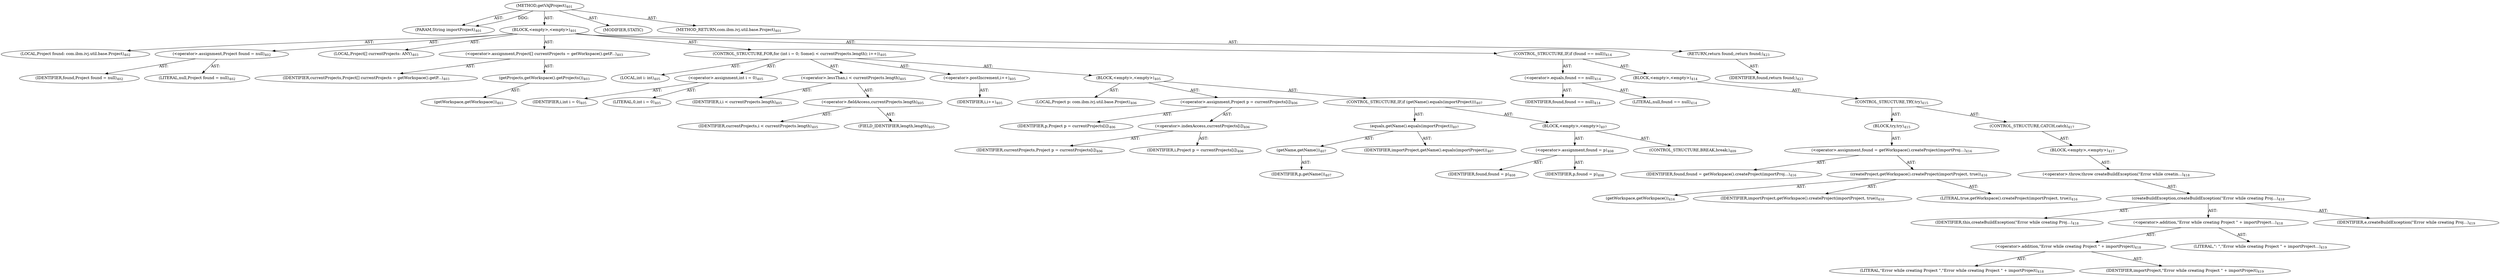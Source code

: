 digraph "getVAJProject" {  
"111669149704" [label = <(METHOD,getVAJProject)<SUB>401</SUB>> ]
"115964117025" [label = <(PARAM,String importProject)<SUB>401</SUB>> ]
"25769803837" [label = <(BLOCK,&lt;empty&gt;,&lt;empty&gt;)<SUB>401</SUB>> ]
"94489280554" [label = <(LOCAL,Project found: com.ibm.ivj.util.base.Project)<SUB>402</SUB>> ]
"30064771397" [label = <(&lt;operator&gt;.assignment,Project found = null)<SUB>402</SUB>> ]
"68719477032" [label = <(IDENTIFIER,found,Project found = null)<SUB>402</SUB>> ]
"90194313295" [label = <(LITERAL,null,Project found = null)<SUB>402</SUB>> ]
"94489280555" [label = <(LOCAL,Project[] currentProjects: ANY)<SUB>403</SUB>> ]
"30064771398" [label = <(&lt;operator&gt;.assignment,Project[] currentProjects = getWorkspace().getP...)<SUB>403</SUB>> ]
"68719477033" [label = <(IDENTIFIER,currentProjects,Project[] currentProjects = getWorkspace().getP...)<SUB>403</SUB>> ]
"30064771399" [label = <(getProjects,getWorkspace().getProjects())<SUB>403</SUB>> ]
"30064771400" [label = <(getWorkspace,getWorkspace())<SUB>403</SUB>> ]
"47244640302" [label = <(CONTROL_STRUCTURE,FOR,for (int i = 0; Some(i &lt; currentProjects.length); i++))<SUB>405</SUB>> ]
"94489280556" [label = <(LOCAL,int i: int)<SUB>405</SUB>> ]
"30064771401" [label = <(&lt;operator&gt;.assignment,int i = 0)<SUB>405</SUB>> ]
"68719477034" [label = <(IDENTIFIER,i,int i = 0)<SUB>405</SUB>> ]
"90194313296" [label = <(LITERAL,0,int i = 0)<SUB>405</SUB>> ]
"30064771402" [label = <(&lt;operator&gt;.lessThan,i &lt; currentProjects.length)<SUB>405</SUB>> ]
"68719477035" [label = <(IDENTIFIER,i,i &lt; currentProjects.length)<SUB>405</SUB>> ]
"30064771403" [label = <(&lt;operator&gt;.fieldAccess,currentProjects.length)<SUB>405</SUB>> ]
"68719477036" [label = <(IDENTIFIER,currentProjects,i &lt; currentProjects.length)<SUB>405</SUB>> ]
"55834574861" [label = <(FIELD_IDENTIFIER,length,length)<SUB>405</SUB>> ]
"30064771404" [label = <(&lt;operator&gt;.postIncrement,i++)<SUB>405</SUB>> ]
"68719477037" [label = <(IDENTIFIER,i,i++)<SUB>405</SUB>> ]
"25769803838" [label = <(BLOCK,&lt;empty&gt;,&lt;empty&gt;)<SUB>405</SUB>> ]
"94489280557" [label = <(LOCAL,Project p: com.ibm.ivj.util.base.Project)<SUB>406</SUB>> ]
"30064771405" [label = <(&lt;operator&gt;.assignment,Project p = currentProjects[i])<SUB>406</SUB>> ]
"68719477038" [label = <(IDENTIFIER,p,Project p = currentProjects[i])<SUB>406</SUB>> ]
"30064771406" [label = <(&lt;operator&gt;.indexAccess,currentProjects[i])<SUB>406</SUB>> ]
"68719477039" [label = <(IDENTIFIER,currentProjects,Project p = currentProjects[i])<SUB>406</SUB>> ]
"68719477040" [label = <(IDENTIFIER,i,Project p = currentProjects[i])<SUB>406</SUB>> ]
"47244640303" [label = <(CONTROL_STRUCTURE,IF,if (getName().equals(importProject)))<SUB>407</SUB>> ]
"30064771407" [label = <(equals,getName().equals(importProject))<SUB>407</SUB>> ]
"30064771408" [label = <(getName,getName())<SUB>407</SUB>> ]
"68719477041" [label = <(IDENTIFIER,p,getName())<SUB>407</SUB>> ]
"68719477042" [label = <(IDENTIFIER,importProject,getName().equals(importProject))<SUB>407</SUB>> ]
"25769803839" [label = <(BLOCK,&lt;empty&gt;,&lt;empty&gt;)<SUB>407</SUB>> ]
"30064771409" [label = <(&lt;operator&gt;.assignment,found = p)<SUB>408</SUB>> ]
"68719477043" [label = <(IDENTIFIER,found,found = p)<SUB>408</SUB>> ]
"68719477044" [label = <(IDENTIFIER,p,found = p)<SUB>408</SUB>> ]
"47244640304" [label = <(CONTROL_STRUCTURE,BREAK,break;)<SUB>409</SUB>> ]
"47244640305" [label = <(CONTROL_STRUCTURE,IF,if (found == null))<SUB>414</SUB>> ]
"30064771410" [label = <(&lt;operator&gt;.equals,found == null)<SUB>414</SUB>> ]
"68719477045" [label = <(IDENTIFIER,found,found == null)<SUB>414</SUB>> ]
"90194313297" [label = <(LITERAL,null,found == null)<SUB>414</SUB>> ]
"25769803840" [label = <(BLOCK,&lt;empty&gt;,&lt;empty&gt;)<SUB>414</SUB>> ]
"47244640306" [label = <(CONTROL_STRUCTURE,TRY,try)<SUB>415</SUB>> ]
"25769803841" [label = <(BLOCK,try,try)<SUB>415</SUB>> ]
"30064771411" [label = <(&lt;operator&gt;.assignment,found = getWorkspace().createProject(importProj...)<SUB>416</SUB>> ]
"68719477046" [label = <(IDENTIFIER,found,found = getWorkspace().createProject(importProj...)<SUB>416</SUB>> ]
"30064771412" [label = <(createProject,getWorkspace().createProject(importProject, true))<SUB>416</SUB>> ]
"30064771413" [label = <(getWorkspace,getWorkspace())<SUB>416</SUB>> ]
"68719477047" [label = <(IDENTIFIER,importProject,getWorkspace().createProject(importProject, true))<SUB>416</SUB>> ]
"90194313298" [label = <(LITERAL,true,getWorkspace().createProject(importProject, true))<SUB>416</SUB>> ]
"47244640307" [label = <(CONTROL_STRUCTURE,CATCH,catch)<SUB>417</SUB>> ]
"25769803842" [label = <(BLOCK,&lt;empty&gt;,&lt;empty&gt;)<SUB>417</SUB>> ]
"30064771414" [label = <(&lt;operator&gt;.throw,throw createBuildException(&quot;Error while creatin...)<SUB>418</SUB>> ]
"30064771415" [label = <(createBuildException,createBuildException(&quot;Error while creating Proj...)<SUB>418</SUB>> ]
"68719477048" [label = <(IDENTIFIER,this,createBuildException(&quot;Error while creating Proj...)<SUB>418</SUB>> ]
"30064771416" [label = <(&lt;operator&gt;.addition,&quot;Error while creating Project &quot; + importProject...)<SUB>418</SUB>> ]
"30064771417" [label = <(&lt;operator&gt;.addition,&quot;Error while creating Project &quot; + importProject)<SUB>418</SUB>> ]
"90194313299" [label = <(LITERAL,&quot;Error while creating Project &quot;,&quot;Error while creating Project &quot; + importProject)<SUB>418</SUB>> ]
"68719477049" [label = <(IDENTIFIER,importProject,&quot;Error while creating Project &quot; + importProject)<SUB>419</SUB>> ]
"90194313300" [label = <(LITERAL,&quot;: &quot;,&quot;Error while creating Project &quot; + importProject...)<SUB>419</SUB>> ]
"68719477050" [label = <(IDENTIFIER,e,createBuildException(&quot;Error while creating Proj...)<SUB>419</SUB>> ]
"146028888069" [label = <(RETURN,return found;,return found;)<SUB>423</SUB>> ]
"68719477051" [label = <(IDENTIFIER,found,return found;)<SUB>423</SUB>> ]
"133143986192" [label = <(MODIFIER,STATIC)> ]
"128849018888" [label = <(METHOD_RETURN,com.ibm.ivj.util.base.Project)<SUB>401</SUB>> ]
  "111669149704" -> "115964117025"  [ label = "AST: "] 
  "111669149704" -> "25769803837"  [ label = "AST: "] 
  "111669149704" -> "133143986192"  [ label = "AST: "] 
  "111669149704" -> "128849018888"  [ label = "AST: "] 
  "25769803837" -> "94489280554"  [ label = "AST: "] 
  "25769803837" -> "30064771397"  [ label = "AST: "] 
  "25769803837" -> "94489280555"  [ label = "AST: "] 
  "25769803837" -> "30064771398"  [ label = "AST: "] 
  "25769803837" -> "47244640302"  [ label = "AST: "] 
  "25769803837" -> "47244640305"  [ label = "AST: "] 
  "25769803837" -> "146028888069"  [ label = "AST: "] 
  "30064771397" -> "68719477032"  [ label = "AST: "] 
  "30064771397" -> "90194313295"  [ label = "AST: "] 
  "30064771398" -> "68719477033"  [ label = "AST: "] 
  "30064771398" -> "30064771399"  [ label = "AST: "] 
  "30064771399" -> "30064771400"  [ label = "AST: "] 
  "47244640302" -> "94489280556"  [ label = "AST: "] 
  "47244640302" -> "30064771401"  [ label = "AST: "] 
  "47244640302" -> "30064771402"  [ label = "AST: "] 
  "47244640302" -> "30064771404"  [ label = "AST: "] 
  "47244640302" -> "25769803838"  [ label = "AST: "] 
  "30064771401" -> "68719477034"  [ label = "AST: "] 
  "30064771401" -> "90194313296"  [ label = "AST: "] 
  "30064771402" -> "68719477035"  [ label = "AST: "] 
  "30064771402" -> "30064771403"  [ label = "AST: "] 
  "30064771403" -> "68719477036"  [ label = "AST: "] 
  "30064771403" -> "55834574861"  [ label = "AST: "] 
  "30064771404" -> "68719477037"  [ label = "AST: "] 
  "25769803838" -> "94489280557"  [ label = "AST: "] 
  "25769803838" -> "30064771405"  [ label = "AST: "] 
  "25769803838" -> "47244640303"  [ label = "AST: "] 
  "30064771405" -> "68719477038"  [ label = "AST: "] 
  "30064771405" -> "30064771406"  [ label = "AST: "] 
  "30064771406" -> "68719477039"  [ label = "AST: "] 
  "30064771406" -> "68719477040"  [ label = "AST: "] 
  "47244640303" -> "30064771407"  [ label = "AST: "] 
  "47244640303" -> "25769803839"  [ label = "AST: "] 
  "30064771407" -> "30064771408"  [ label = "AST: "] 
  "30064771407" -> "68719477042"  [ label = "AST: "] 
  "30064771408" -> "68719477041"  [ label = "AST: "] 
  "25769803839" -> "30064771409"  [ label = "AST: "] 
  "25769803839" -> "47244640304"  [ label = "AST: "] 
  "30064771409" -> "68719477043"  [ label = "AST: "] 
  "30064771409" -> "68719477044"  [ label = "AST: "] 
  "47244640305" -> "30064771410"  [ label = "AST: "] 
  "47244640305" -> "25769803840"  [ label = "AST: "] 
  "30064771410" -> "68719477045"  [ label = "AST: "] 
  "30064771410" -> "90194313297"  [ label = "AST: "] 
  "25769803840" -> "47244640306"  [ label = "AST: "] 
  "47244640306" -> "25769803841"  [ label = "AST: "] 
  "47244640306" -> "47244640307"  [ label = "AST: "] 
  "25769803841" -> "30064771411"  [ label = "AST: "] 
  "30064771411" -> "68719477046"  [ label = "AST: "] 
  "30064771411" -> "30064771412"  [ label = "AST: "] 
  "30064771412" -> "30064771413"  [ label = "AST: "] 
  "30064771412" -> "68719477047"  [ label = "AST: "] 
  "30064771412" -> "90194313298"  [ label = "AST: "] 
  "47244640307" -> "25769803842"  [ label = "AST: "] 
  "25769803842" -> "30064771414"  [ label = "AST: "] 
  "30064771414" -> "30064771415"  [ label = "AST: "] 
  "30064771415" -> "68719477048"  [ label = "AST: "] 
  "30064771415" -> "30064771416"  [ label = "AST: "] 
  "30064771415" -> "68719477050"  [ label = "AST: "] 
  "30064771416" -> "30064771417"  [ label = "AST: "] 
  "30064771416" -> "90194313300"  [ label = "AST: "] 
  "30064771417" -> "90194313299"  [ label = "AST: "] 
  "30064771417" -> "68719477049"  [ label = "AST: "] 
  "146028888069" -> "68719477051"  [ label = "AST: "] 
  "111669149704" -> "115964117025"  [ label = "DDG: "] 
}
